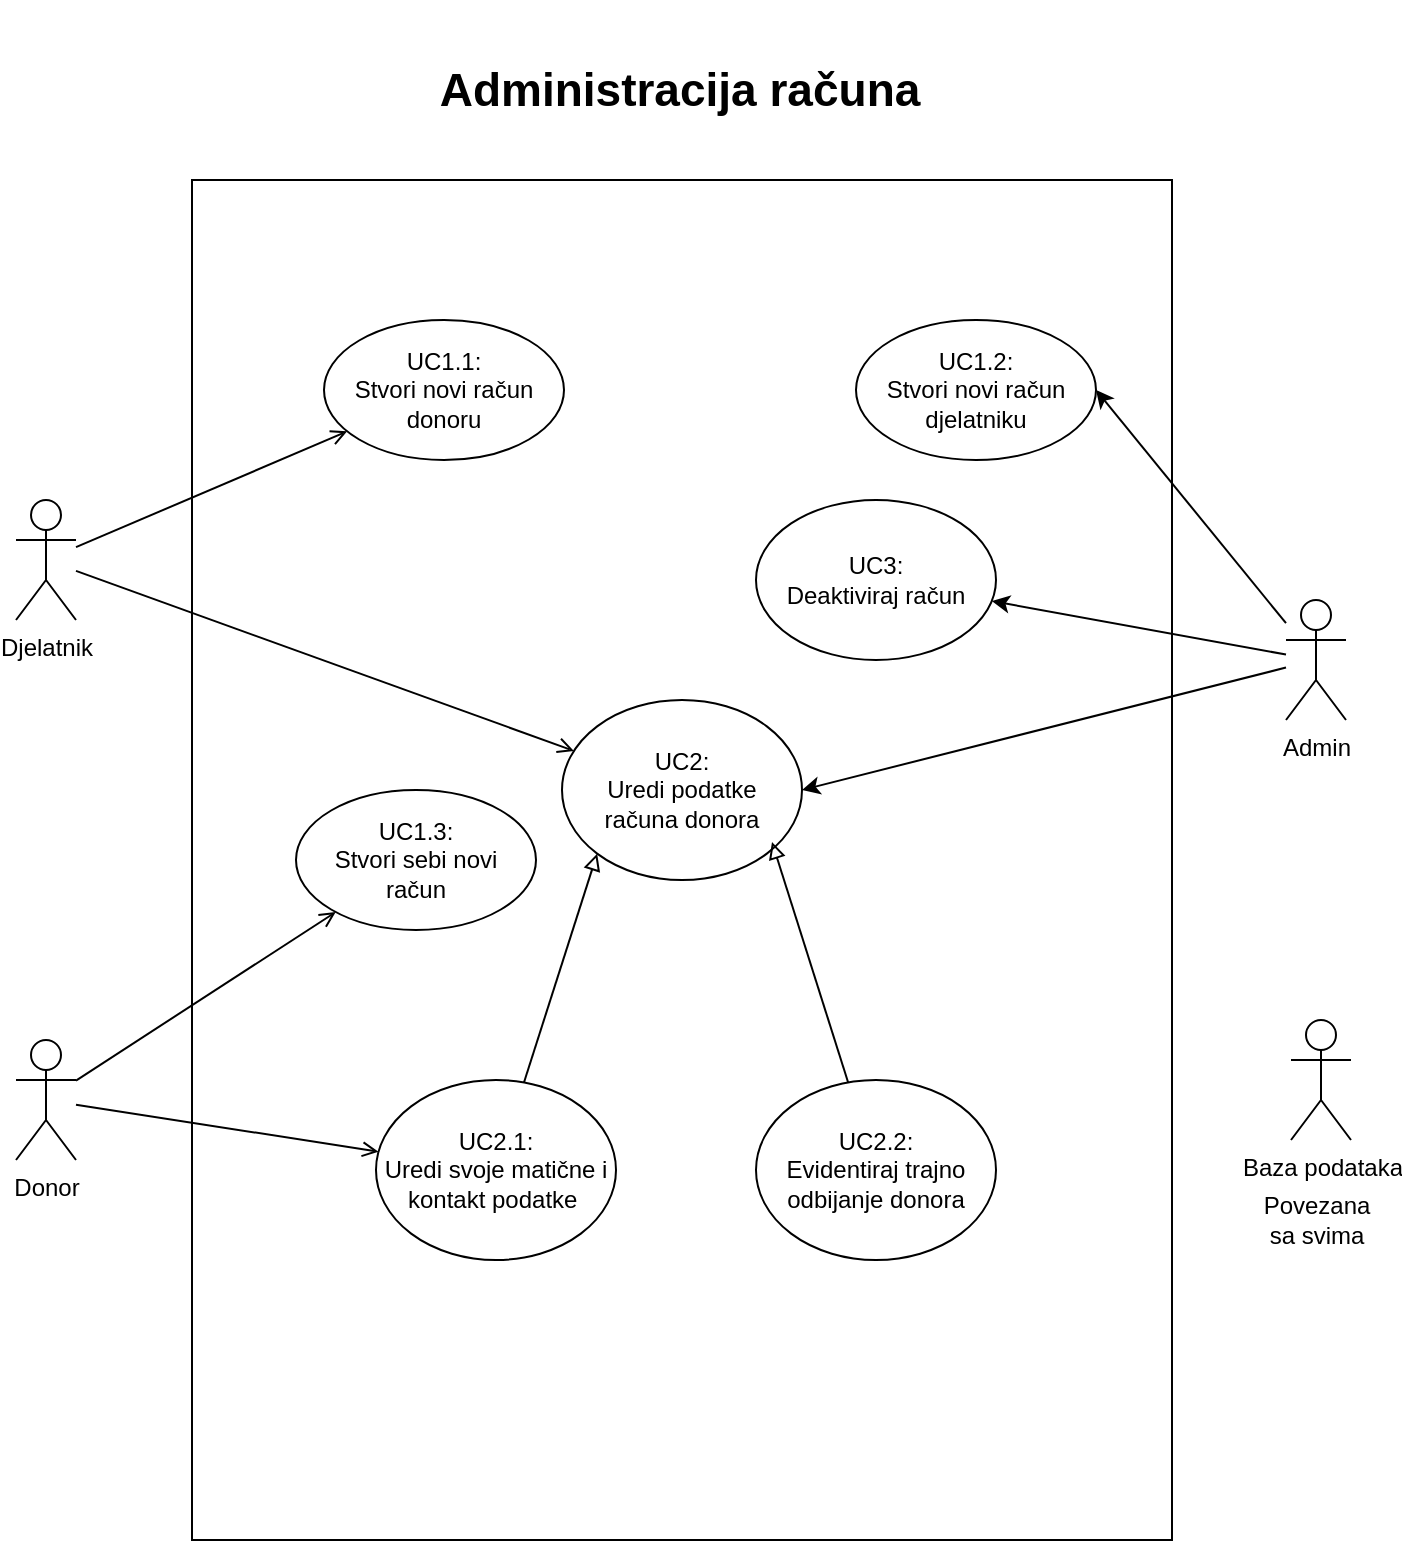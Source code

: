 <mxfile version="13.9.9" type="device" pages="6"><diagram id="UDbmSw3-b7G08Wq9L8JG" name="1 - Administracija računa"><mxGraphModel dx="1038" dy="607" grid="1" gridSize="10" guides="1" tooltips="1" connect="1" arrows="1" fold="1" page="1" pageScale="1" pageWidth="827" pageHeight="1169" math="0" shadow="0"><root><mxCell id="0"/><mxCell id="1" parent="0"/><mxCell id="YLFjxjQVgrT_yQpG1QcT-23" value="" style="rounded=0;whiteSpace=wrap;html=1;" parent="1" vertex="1"><mxGeometry x="168" y="200" width="490" height="680" as="geometry"/></mxCell><mxCell id="YLFjxjQVgrT_yQpG1QcT-1" value="UC1.1:&lt;br&gt;Stvori novi račun donoru" style="ellipse;whiteSpace=wrap;html=1;" parent="1" vertex="1"><mxGeometry x="234" y="270" width="120" height="70" as="geometry"/></mxCell><mxCell id="YLFjxjQVgrT_yQpG1QcT-2" value="UC3:&lt;br&gt;Deaktiviraj račun" style="ellipse;whiteSpace=wrap;html=1;" parent="1" vertex="1"><mxGeometry x="450" y="360" width="120" height="80" as="geometry"/></mxCell><mxCell id="YLFjxjQVgrT_yQpG1QcT-4" value="UC2:&lt;br&gt;Uredi podatke &lt;br&gt;računa donora" style="ellipse;whiteSpace=wrap;html=1;" parent="1" vertex="1"><mxGeometry x="353" y="460" width="120" height="90" as="geometry"/></mxCell><mxCell id="YLFjxjQVgrT_yQpG1QcT-9" style="edgeStyle=none;rounded=0;orthogonalLoop=1;jettySize=auto;html=1;entryX=0.875;entryY=0.789;entryDx=0;entryDy=0;endArrow=block;endFill=0;entryPerimeter=0;" parent="1" source="YLFjxjQVgrT_yQpG1QcT-5" target="YLFjxjQVgrT_yQpG1QcT-4" edge="1"><mxGeometry relative="1" as="geometry"/></mxCell><mxCell id="YLFjxjQVgrT_yQpG1QcT-5" value="UC2.2:&lt;br&gt;Evidentiraj trajno odbijanje donora" style="ellipse;whiteSpace=wrap;html=1;" parent="1" vertex="1"><mxGeometry x="450" y="650" width="120" height="90" as="geometry"/></mxCell><mxCell id="YLFjxjQVgrT_yQpG1QcT-8" style="rounded=0;orthogonalLoop=1;jettySize=auto;html=1;entryX=0;entryY=1;entryDx=0;entryDy=0;endArrow=block;endFill=0;" parent="1" source="YLFjxjQVgrT_yQpG1QcT-7" target="YLFjxjQVgrT_yQpG1QcT-4" edge="1"><mxGeometry relative="1" as="geometry"/></mxCell><mxCell id="YLFjxjQVgrT_yQpG1QcT-7" value="UC2.1:&lt;br&gt;Uredi svoje matične i kontakt podatke&amp;nbsp;" style="ellipse;whiteSpace=wrap;html=1;" parent="1" vertex="1"><mxGeometry x="260" y="650" width="120" height="90" as="geometry"/></mxCell><mxCell id="HblXDDCZq3bCFbvhQbTp-3" style="rounded=0;orthogonalLoop=1;jettySize=auto;html=1;entryX=1;entryY=0.5;entryDx=0;entryDy=0;" edge="1" parent="1" source="YLFjxjQVgrT_yQpG1QcT-10" target="HblXDDCZq3bCFbvhQbTp-1"><mxGeometry relative="1" as="geometry"/></mxCell><mxCell id="HblXDDCZq3bCFbvhQbTp-4" style="edgeStyle=none;rounded=0;orthogonalLoop=1;jettySize=auto;html=1;" edge="1" parent="1" source="YLFjxjQVgrT_yQpG1QcT-10" target="YLFjxjQVgrT_yQpG1QcT-2"><mxGeometry relative="1" as="geometry"/></mxCell><mxCell id="HblXDDCZq3bCFbvhQbTp-5" style="edgeStyle=none;rounded=0;orthogonalLoop=1;jettySize=auto;html=1;entryX=1;entryY=0.5;entryDx=0;entryDy=0;" edge="1" parent="1" source="YLFjxjQVgrT_yQpG1QcT-10" target="YLFjxjQVgrT_yQpG1QcT-4"><mxGeometry relative="1" as="geometry"/></mxCell><object label="Admin" id="YLFjxjQVgrT_yQpG1QcT-10"><mxCell style="shape=umlActor;verticalLabelPosition=bottom;verticalAlign=top;html=1;outlineConnect=0;" parent="1" vertex="1"><mxGeometry x="715" y="410" width="30" height="60" as="geometry"/></mxCell></object><mxCell id="YLFjxjQVgrT_yQpG1QcT-11" value="Baza podataka" style="shape=umlActor;verticalLabelPosition=bottom;verticalAlign=top;html=1;outlineConnect=0;" parent="1" vertex="1"><mxGeometry x="717.5" y="620" width="30" height="60" as="geometry"/></mxCell><mxCell id="YLFjxjQVgrT_yQpG1QcT-19" style="edgeStyle=none;rounded=0;orthogonalLoop=1;jettySize=auto;html=1;endArrow=open;endFill=0;" parent="1" source="YLFjxjQVgrT_yQpG1QcT-12" target="YLFjxjQVgrT_yQpG1QcT-1" edge="1"><mxGeometry relative="1" as="geometry"/></mxCell><mxCell id="YLFjxjQVgrT_yQpG1QcT-20" style="edgeStyle=none;rounded=0;orthogonalLoop=1;jettySize=auto;html=1;endArrow=open;endFill=0;" parent="1" source="YLFjxjQVgrT_yQpG1QcT-12" target="YLFjxjQVgrT_yQpG1QcT-4" edge="1"><mxGeometry relative="1" as="geometry"/></mxCell><mxCell id="YLFjxjQVgrT_yQpG1QcT-12" value="Djelatnik" style="shape=umlActor;verticalLabelPosition=bottom;verticalAlign=top;html=1;outlineConnect=0;" parent="1" vertex="1"><mxGeometry x="80" y="360" width="30" height="60" as="geometry"/></mxCell><mxCell id="YLFjxjQVgrT_yQpG1QcT-17" style="edgeStyle=none;rounded=0;orthogonalLoop=1;jettySize=auto;html=1;endArrow=open;endFill=0;" parent="1" source="YLFjxjQVgrT_yQpG1QcT-13" target="YLFjxjQVgrT_yQpG1QcT-7" edge="1"><mxGeometry relative="1" as="geometry"/></mxCell><mxCell id="YLFjxjQVgrT_yQpG1QcT-18" style="edgeStyle=none;rounded=0;orthogonalLoop=1;jettySize=auto;html=1;endArrow=open;endFill=0;" parent="1" source="YLFjxjQVgrT_yQpG1QcT-13" target="HblXDDCZq3bCFbvhQbTp-2" edge="1"><mxGeometry relative="1" as="geometry"/></mxCell><mxCell id="YLFjxjQVgrT_yQpG1QcT-13" value="Donor" style="shape=umlActor;verticalLabelPosition=bottom;verticalAlign=top;html=1;outlineConnect=0;" parent="1" vertex="1"><mxGeometry x="80" y="630" width="30" height="60" as="geometry"/></mxCell><mxCell id="YLFjxjQVgrT_yQpG1QcT-21" value="Povezana sa svima" style="text;html=1;strokeColor=none;fillColor=none;align=center;verticalAlign=middle;whiteSpace=wrap;rounded=0;" parent="1" vertex="1"><mxGeometry x="697.5" y="710" width="65" height="20" as="geometry"/></mxCell><mxCell id="YLFjxjQVgrT_yQpG1QcT-24" value="Administracija računa" style="text;html=1;strokeColor=none;fillColor=none;align=center;verticalAlign=middle;whiteSpace=wrap;rounded=0;fontSize=23;fontStyle=1" parent="1" vertex="1"><mxGeometry x="276" y="110" width="272" height="90" as="geometry"/></mxCell><mxCell id="HblXDDCZq3bCFbvhQbTp-1" value="UC1.2:&lt;br&gt;Stvori novi račun djelatniku" style="ellipse;whiteSpace=wrap;html=1;" vertex="1" parent="1"><mxGeometry x="500" y="270" width="120" height="70" as="geometry"/></mxCell><mxCell id="HblXDDCZq3bCFbvhQbTp-2" value="UC1.3:&lt;br&gt;Stvori sebi novi &lt;br&gt;račun" style="ellipse;whiteSpace=wrap;html=1;" vertex="1" parent="1"><mxGeometry x="220" y="505" width="120" height="70" as="geometry"/></mxCell></root></mxGraphModel></diagram><diagram id="PM3gXR4Rx0EnqRNr1smH" name="2 - Proces doniranja"><mxGraphModel dx="1038" dy="607" grid="1" gridSize="10" guides="1" tooltips="1" connect="1" arrows="1" fold="1" page="1" pageScale="1" pageWidth="827" pageHeight="1169" math="0" shadow="0"><root><mxCell id="unJ25YsaEt9cxv-j1CBF-0"/><mxCell id="unJ25YsaEt9cxv-j1CBF-1" parent="unJ25YsaEt9cxv-j1CBF-0"/><mxCell id="QkFvE7-OEri20Eeh2vXk-0" value="" style="rounded=0;whiteSpace=wrap;html=1;" parent="unJ25YsaEt9cxv-j1CBF-1" vertex="1"><mxGeometry x="168" y="200" width="490" height="680" as="geometry"/></mxCell><mxCell id="QkFvE7-OEri20Eeh2vXk-19" style="edgeStyle=none;rounded=0;orthogonalLoop=1;jettySize=auto;html=1;entryX=0;entryY=0.333;entryDx=0;entryDy=0;entryPerimeter=0;endArrow=open;endFill=0;fontSize=23;exitX=1;exitY=1;exitDx=0;exitDy=0;" parent="unJ25YsaEt9cxv-j1CBF-1" source="s_YHTH5U3iRiAkAEmx1x-0" target="QkFvE7-OEri20Eeh2vXk-15" edge="1"><mxGeometry relative="1" as="geometry"/></mxCell><mxCell id="QkFvE7-OEri20Eeh2vXk-21" style="edgeStyle=none;rounded=0;orthogonalLoop=1;jettySize=auto;html=1;endArrow=open;endFill=0;fontSize=23;" parent="unJ25YsaEt9cxv-j1CBF-1" source="QkFvE7-OEri20Eeh2vXk-3" target="QkFvE7-OEri20Eeh2vXk-15" edge="1"><mxGeometry relative="1" as="geometry"/></mxCell><mxCell id="QkFvE7-OEri20Eeh2vXk-3" value="UC2:&lt;br&gt;Uredi podatke računa" style="ellipse;whiteSpace=wrap;html=1;" parent="unJ25YsaEt9cxv-j1CBF-1" vertex="1"><mxGeometry x="370" y="400" width="120" height="90" as="geometry"/></mxCell><mxCell id="QkFvE7-OEri20Eeh2vXk-10" style="edgeStyle=none;rounded=0;orthogonalLoop=1;jettySize=auto;html=1;endArrow=open;endFill=0;entryX=0;entryY=1;entryDx=0;entryDy=0;" parent="unJ25YsaEt9cxv-j1CBF-1" source="QkFvE7-OEri20Eeh2vXk-12" target="s_YHTH5U3iRiAkAEmx1x-0" edge="1"><mxGeometry relative="1" as="geometry"/></mxCell><mxCell id="QkFvE7-OEri20Eeh2vXk-11" style="edgeStyle=none;rounded=0;orthogonalLoop=1;jettySize=auto;html=1;endArrow=open;endFill=0;" parent="unJ25YsaEt9cxv-j1CBF-1" source="QkFvE7-OEri20Eeh2vXk-12" target="QkFvE7-OEri20Eeh2vXk-3" edge="1"><mxGeometry relative="1" as="geometry"/></mxCell><mxCell id="egzjOSCWWUpPTWnvytbp-1" style="edgeStyle=none;rounded=0;orthogonalLoop=1;jettySize=auto;html=1;endArrow=open;endFill=0;fontSize=23;" parent="unJ25YsaEt9cxv-j1CBF-1" source="QkFvE7-OEri20Eeh2vXk-12" target="QkFvE7-OEri20Eeh2vXk-22" edge="1"><mxGeometry relative="1" as="geometry"/></mxCell><mxCell id="QkFvE7-OEri20Eeh2vXk-12" value="Djelatnik" style="shape=umlActor;verticalLabelPosition=bottom;verticalAlign=top;html=1;outlineConnect=0;" parent="unJ25YsaEt9cxv-j1CBF-1" vertex="1"><mxGeometry x="60" y="480" width="30" height="60" as="geometry"/></mxCell><mxCell id="QkFvE7-OEri20Eeh2vXk-15" value="Donor" style="shape=umlActor;verticalLabelPosition=bottom;verticalAlign=top;html=1;outlineConnect=0;" parent="unJ25YsaEt9cxv-j1CBF-1" vertex="1"><mxGeometry x="728" y="470" width="30" height="60" as="geometry"/></mxCell><mxCell id="QkFvE7-OEri20Eeh2vXk-18" value="Proces doniranja" style="text;html=1;strokeColor=none;fillColor=none;align=center;verticalAlign=middle;whiteSpace=wrap;rounded=0;fontSize=23;fontStyle=1" parent="unJ25YsaEt9cxv-j1CBF-1" vertex="1"><mxGeometry x="276" y="110" width="272" height="90" as="geometry"/></mxCell><mxCell id="QkFvE7-OEri20Eeh2vXk-22" value="UC4:&lt;br&gt;Stvori pokušaj doniranja" style="ellipse;whiteSpace=wrap;html=1;" parent="unJ25YsaEt9cxv-j1CBF-1" vertex="1"><mxGeometry x="410" y="570" width="120" height="90" as="geometry"/></mxCell><mxCell id="egzjOSCWWUpPTWnvytbp-0" style="edgeStyle=none;rounded=0;orthogonalLoop=1;jettySize=auto;html=1;endArrow=open;endFill=0;fontSize=23;exitX=1;exitY=0.5;exitDx=0;exitDy=0;" parent="unJ25YsaEt9cxv-j1CBF-1" source="QkFvE7-OEri20Eeh2vXk-22" target="QkFvE7-OEri20Eeh2vXk-15" edge="1"><mxGeometry relative="1" as="geometry"><mxPoint x="594.789" y="600.057" as="sourcePoint"/></mxGeometry></mxCell><mxCell id="6YZUiDJE9QsVl-nPgjBZ-0" value="Baza podataka" style="shape=umlActor;verticalLabelPosition=bottom;verticalAlign=top;html=1;outlineConnect=0;" parent="unJ25YsaEt9cxv-j1CBF-1" vertex="1"><mxGeometry x="730" y="700" width="30" height="60" as="geometry"/></mxCell><mxCell id="6YZUiDJE9QsVl-nPgjBZ-1" value="Povezana sa svima" style="text;html=1;strokeColor=none;fillColor=none;align=center;verticalAlign=middle;whiteSpace=wrap;rounded=0;" parent="unJ25YsaEt9cxv-j1CBF-1" vertex="1"><mxGeometry x="710" y="790" width="65" height="20" as="geometry"/></mxCell><mxCell id="s_YHTH5U3iRiAkAEmx1x-0" value="UC1.1:&lt;br&gt;Stvori novi račun donoru" style="ellipse;whiteSpace=wrap;html=1;" vertex="1" parent="unJ25YsaEt9cxv-j1CBF-1"><mxGeometry x="370" y="270" width="120" height="70" as="geometry"/></mxCell><mxCell id="FKb2E0FGhEwx5WbuDoB2-2" style="edgeStyle=none;rounded=0;orthogonalLoop=1;jettySize=auto;html=1;entryX=1;entryY=1;entryDx=0;entryDy=0;entryPerimeter=0;endArrow=open;endFill=0;" edge="1" parent="unJ25YsaEt9cxv-j1CBF-1" source="FKb2E0FGhEwx5WbuDoB2-0" target="QkFvE7-OEri20Eeh2vXk-12"><mxGeometry relative="1" as="geometry"/></mxCell><mxCell id="FKb2E0FGhEwx5WbuDoB2-0" value="UC 14:&lt;br&gt;Izdaj upozorenje o prekoračenju optimalne granice" style="ellipse;whiteSpace=wrap;html=1;" vertex="1" parent="unJ25YsaEt9cxv-j1CBF-1"><mxGeometry x="220" y="660" width="120" height="90" as="geometry"/></mxCell><mxCell id="FKb2E0FGhEwx5WbuDoB2-1" value="&lt;font style=&quot;font-size: 13px&quot;&gt;&amp;lt;&amp;lt;extends&amp;gt;&amp;gt;&lt;/font&gt;" style="edgeStyle=none;rounded=0;orthogonalLoop=1;jettySize=auto;html=1;endArrow=open;endFill=0;fontSize=23;jumpStyle=none;labelBackgroundColor=none;exitX=1;exitY=0;exitDx=0;exitDy=0;" edge="1" parent="unJ25YsaEt9cxv-j1CBF-1" source="FKb2E0FGhEwx5WbuDoB2-0" target="QkFvE7-OEri20Eeh2vXk-22"><mxGeometry x="0.025" y="-12" relative="1" as="geometry"><mxPoint as="offset"/><mxPoint x="564" y="983.38" as="sourcePoint"/><mxPoint x="494" y="720" as="targetPoint"/></mxGeometry></mxCell></root></mxGraphModel></diagram><diagram id="dkprKJiYCUZaGu7jUt1Z" name="3 - javni web i mogućnosti nakon prijave"><mxGraphModel dx="1221" dy="714" grid="1" gridSize="10" guides="1" tooltips="1" connect="1" arrows="1" fold="1" page="1" pageScale="1" pageWidth="827" pageHeight="1169" math="0" shadow="0"><root><mxCell id="KatLnS1vBae2M_We8iUs-0"/><mxCell id="KatLnS1vBae2M_We8iUs-1" parent="KatLnS1vBae2M_We8iUs-0"/><mxCell id="KatLnS1vBae2M_We8iUs-2" value="" style="rounded=0;whiteSpace=wrap;html=1;" parent="KatLnS1vBae2M_We8iUs-1" vertex="1"><mxGeometry x="168" y="200" width="490" height="680" as="geometry"/></mxCell><mxCell id="KatLnS1vBae2M_We8iUs-3" value="UC 8:&lt;br&gt;Definiraj gornje i donje optimalne granice" style="ellipse;whiteSpace=wrap;html=1;" parent="KatLnS1vBae2M_We8iUs-1" vertex="1"><mxGeometry x="280" y="335" width="120" height="90" as="geometry"/></mxCell><mxCell id="dCj8r0inyh1Lml9PF3wX-6" style="edgeStyle=none;rounded=0;orthogonalLoop=1;jettySize=auto;html=1;endArrow=open;endFill=0;fontSize=23;" parent="KatLnS1vBae2M_We8iUs-1" source="KatLnS1vBae2M_We8iUs-4" target="KatLnS1vBae2M_We8iUs-14" edge="1"><mxGeometry relative="1" as="geometry"/></mxCell><mxCell id="KatLnS1vBae2M_We8iUs-4" value="UC7:&lt;br&gt;Pregledaj zalihe svih krvnih grupa" style="ellipse;whiteSpace=wrap;html=1;" parent="KatLnS1vBae2M_We8iUs-1" vertex="1"><mxGeometry x="400" y="220" width="120" height="90" as="geometry"/></mxCell><mxCell id="dCj8r0inyh1Lml9PF3wX-7" style="edgeStyle=none;rounded=0;orthogonalLoop=1;jettySize=auto;html=1;entryX=0;entryY=0.722;entryDx=0;entryDy=0;endArrow=open;endFill=0;fontSize=23;entryPerimeter=0;" parent="KatLnS1vBae2M_We8iUs-1" source="KatLnS1vBae2M_We8iUs-10" target="KatLnS1vBae2M_We8iUs-3" edge="1"><mxGeometry relative="1" as="geometry"/></mxCell><mxCell id="8Z27Jn0w3EdOl-7WRDZ--0" style="edgeStyle=none;rounded=0;orthogonalLoop=1;jettySize=auto;html=1;endArrow=block;endFill=0;" edge="1" parent="KatLnS1vBae2M_We8iUs-1" source="KatLnS1vBae2M_We8iUs-10" target="KatLnS1vBae2M_We8iUs-14"><mxGeometry relative="1" as="geometry"/></mxCell><object label="Admin" id="KatLnS1vBae2M_We8iUs-10"><mxCell style="shape=umlActor;verticalLabelPosition=bottom;verticalAlign=top;html=1;outlineConnect=0;" parent="KatLnS1vBae2M_We8iUs-1" vertex="1"><mxGeometry x="130" y="450" width="30" height="60" as="geometry"/></mxCell></object><mxCell id="KatLnS1vBae2M_We8iUs-11" value="Baza podataka" style="shape=umlActor;verticalLabelPosition=bottom;verticalAlign=top;html=1;outlineConnect=0;" parent="KatLnS1vBae2M_We8iUs-1" vertex="1"><mxGeometry x="730" y="425" width="30" height="60" as="geometry"/></mxCell><mxCell id="KatLnS1vBae2M_We8iUs-14" value="Korisnik&lt;br&gt;interneta" style="shape=umlActor;verticalLabelPosition=top;verticalAlign=top;html=1;outlineConnect=0;" parent="KatLnS1vBae2M_We8iUs-1" vertex="1"><mxGeometry x="90" y="280" width="30" height="60" as="geometry"/></mxCell><mxCell id="dCj8r0inyh1Lml9PF3wX-2" style="edgeStyle=none;rounded=0;orthogonalLoop=1;jettySize=auto;html=1;endArrow=open;endFill=0;fontSize=23;" parent="KatLnS1vBae2M_We8iUs-1" source="KatLnS1vBae2M_We8iUs-17" target="0-VD11p0P3Yj155Jg55M-0" edge="1"><mxGeometry relative="1" as="geometry"/></mxCell><mxCell id="dCj8r0inyh1Lml9PF3wX-3" style="edgeStyle=none;rounded=0;orthogonalLoop=1;jettySize=auto;html=1;endArrow=open;endFill=0;fontSize=23;" parent="KatLnS1vBae2M_We8iUs-1" source="KatLnS1vBae2M_We8iUs-17" target="0-VD11p0P3Yj155Jg55M-1" edge="1"><mxGeometry relative="1" as="geometry"/></mxCell><mxCell id="dCj8r0inyh1Lml9PF3wX-10" style="edgeStyle=none;rounded=0;jumpStyle=none;orthogonalLoop=1;jettySize=auto;html=1;endArrow=block;endFill=0;fontSize=23;" parent="KatLnS1vBae2M_We8iUs-1" source="KatLnS1vBae2M_We8iUs-17" target="KatLnS1vBae2M_We8iUs-14" edge="1"><mxGeometry relative="1" as="geometry"><mxPoint x="110" y="360" as="targetPoint"/></mxGeometry></mxCell><mxCell id="KatLnS1vBae2M_We8iUs-17" value="Donor" style="shape=umlActor;verticalLabelPosition=bottom;verticalAlign=top;html=1;outlineConnect=0;" parent="KatLnS1vBae2M_We8iUs-1" vertex="1"><mxGeometry x="50" y="725" width="30" height="60" as="geometry"/></mxCell><mxCell id="KatLnS1vBae2M_We8iUs-18" value="Povezana sa svima" style="text;html=1;strokeColor=none;fillColor=none;align=center;verticalAlign=middle;whiteSpace=wrap;rounded=0;" parent="KatLnS1vBae2M_We8iUs-1" vertex="1"><mxGeometry x="710" y="515" width="65" height="20" as="geometry"/></mxCell><mxCell id="KatLnS1vBae2M_We8iUs-20" value="Javni web i mogućnosti nakon prijave" style="text;html=1;strokeColor=none;fillColor=none;align=center;verticalAlign=middle;whiteSpace=wrap;rounded=0;fontSize=23;fontStyle=1" parent="KatLnS1vBae2M_We8iUs-1" vertex="1"><mxGeometry x="276" y="110" width="272" height="90" as="geometry"/></mxCell><mxCell id="dCj8r0inyh1Lml9PF3wX-4" style="edgeStyle=none;rounded=0;orthogonalLoop=1;jettySize=auto;html=1;endArrow=open;endFill=0;fontSize=23;" parent="KatLnS1vBae2M_We8iUs-1" source="rHNImuTdc40IMD90GvBG-0" target="KatLnS1vBae2M_We8iUs-17" edge="1"><mxGeometry relative="1" as="geometry"/></mxCell><mxCell id="rHNImuTdc40IMD90GvBG-0" value="UC9:&lt;br&gt;Ispiši poruku o stanju zalihe svoje grupe" style="ellipse;whiteSpace=wrap;html=1;" parent="KatLnS1vBae2M_We8iUs-1" vertex="1"><mxGeometry x="260" y="770" width="120" height="90" as="geometry"/></mxCell><mxCell id="0-VD11p0P3Yj155Jg55M-0" value="UC2.1:&lt;br&gt;Uredi svoje matične i kontakt podatke&amp;nbsp;" style="ellipse;whiteSpace=wrap;html=1;" parent="KatLnS1vBae2M_We8iUs-1" vertex="1"><mxGeometry x="340" y="570" width="120" height="90" as="geometry"/></mxCell><mxCell id="0-VD11p0P3Yj155Jg55M-1" value="UC10:&lt;br&gt;Pregledaj povijest pokušaja doniranja" style="ellipse;whiteSpace=wrap;html=1;" parent="KatLnS1vBae2M_We8iUs-1" vertex="1"><mxGeometry x="320" y="670" width="120" height="90" as="geometry"/></mxCell><mxCell id="dCj8r0inyh1Lml9PF3wX-8" value="&lt;font style=&quot;font-size: 13px&quot;&gt;&amp;lt;&amp;lt;extends&amp;gt;&amp;gt;&lt;/font&gt;" style="edgeStyle=none;rounded=0;orthogonalLoop=1;jettySize=auto;html=1;entryX=1;entryY=0.5;entryDx=0;entryDy=0;endArrow=open;endFill=0;fontSize=23;jumpStyle=none;labelBackgroundColor=none;" parent="KatLnS1vBae2M_We8iUs-1" source="dCj8r0inyh1Lml9PF3wX-0" target="0-VD11p0P3Yj155Jg55M-1" edge="1"><mxGeometry x="0.025" y="-12" relative="1" as="geometry"><mxPoint as="offset"/></mxGeometry></mxCell><mxCell id="dCj8r0inyh1Lml9PF3wX-0" value="UC6.1:&lt;br&gt;Preuzmi PDF potvrdu" style="ellipse;whiteSpace=wrap;html=1;" parent="KatLnS1vBae2M_We8iUs-1" vertex="1"><mxGeometry x="530" y="680" width="110" height="80" as="geometry"/></mxCell><mxCell id="dCj8r0inyh1Lml9PF3wX-5" style="edgeStyle=none;rounded=0;orthogonalLoop=1;jettySize=auto;html=1;endArrow=open;endFill=0;fontSize=23;" parent="KatLnS1vBae2M_We8iUs-1" source="dCj8r0inyh1Lml9PF3wX-1" target="0-VD11p0P3Yj155Jg55M-0" edge="1"><mxGeometry relative="1" as="geometry"/></mxCell><mxCell id="dCj8r0inyh1Lml9PF3wX-9" style="edgeStyle=none;rounded=0;jumpStyle=none;orthogonalLoop=1;jettySize=auto;html=1;endArrow=block;endFill=0;fontSize=23;" parent="KatLnS1vBae2M_We8iUs-1" source="dCj8r0inyh1Lml9PF3wX-1" target="KatLnS1vBae2M_We8iUs-14" edge="1"><mxGeometry relative="1" as="geometry"><mxPoint x="93" y="360" as="targetPoint"/></mxGeometry></mxCell><mxCell id="dCj8r0inyh1Lml9PF3wX-1" value="Djelatnik" style="shape=umlActor;verticalLabelPosition=bottom;verticalAlign=top;html=1;outlineConnect=0;" parent="KatLnS1vBae2M_We8iUs-1" vertex="1"><mxGeometry x="100" y="560" width="30" height="60" as="geometry"/></mxCell><mxCell id="cVGD7hV-f4QgbS4NSaty-3" style="edgeStyle=none;rounded=0;orthogonalLoop=1;jettySize=auto;html=1;endArrow=open;endFill=0;" edge="1" parent="KatLnS1vBae2M_We8iUs-1" source="cVGD7hV-f4QgbS4NSaty-0" target="dCj8r0inyh1Lml9PF3wX-1"><mxGeometry relative="1" as="geometry"/></mxCell><mxCell id="cVGD7hV-f4QgbS4NSaty-0" value="UC 14:&lt;br&gt;Izdaj upozorenje o prekoračenju optimalne granice" style="ellipse;whiteSpace=wrap;html=1;" vertex="1" parent="KatLnS1vBae2M_We8iUs-1"><mxGeometry x="450" y="425" width="120" height="90" as="geometry"/></mxCell><mxCell id="cVGD7hV-f4QgbS4NSaty-1" value="&lt;font style=&quot;font-size: 13px&quot;&gt;&amp;lt;&amp;lt;extends&amp;gt;&amp;gt;&lt;/font&gt;" style="edgeStyle=none;rounded=0;orthogonalLoop=1;jettySize=auto;html=1;endArrow=open;endFill=0;fontSize=23;jumpStyle=none;labelBackgroundColor=none;exitX=0.256;exitY=0.037;exitDx=0;exitDy=0;exitPerimeter=0;" edge="1" parent="KatLnS1vBae2M_We8iUs-1" source="cVGD7hV-f4QgbS4NSaty-0" target="KatLnS1vBae2M_We8iUs-3"><mxGeometry x="-0.34" y="-18" relative="1" as="geometry"><mxPoint y="-1" as="offset"/><mxPoint x="460" y="460" as="sourcePoint"/><mxPoint x="345.24" y="371.62" as="targetPoint"/><Array as="points"/></mxGeometry></mxCell></root></mxGraphModel></diagram><diagram id="XPsdm7KPaUcUuRiT8XXB" name="4 - aktivacija računa"><mxGraphModel dx="1038" dy="607" grid="1" gridSize="10" guides="1" tooltips="1" connect="1" arrows="1" fold="1" page="1" pageScale="1" pageWidth="827" pageHeight="1169" math="0" shadow="0"><root><mxCell id="7eBXeRydZwUTY4up3fnj-0"/><mxCell id="7eBXeRydZwUTY4up3fnj-1" parent="7eBXeRydZwUTY4up3fnj-0"/><mxCell id="7eBXeRydZwUTY4up3fnj-2" value="" style="rounded=0;whiteSpace=wrap;html=1;" parent="7eBXeRydZwUTY4up3fnj-1" vertex="1"><mxGeometry x="168" y="200" width="490" height="680" as="geometry"/></mxCell><mxCell id="SApGQ3JSP_WGkjgZixTR-1" style="edgeStyle=none;rounded=0;jumpStyle=none;orthogonalLoop=1;jettySize=auto;html=1;labelBackgroundColor=none;endArrow=open;endFill=0;fontSize=23;" parent="7eBXeRydZwUTY4up3fnj-1" source="7eBXeRydZwUTY4up3fnj-7" target="SApGQ3JSP_WGkjgZixTR-0" edge="1"><mxGeometry relative="1" as="geometry"/></mxCell><mxCell id="qG5fFqUy8DseyAzIoaVS-2" style="edgeStyle=none;rounded=0;jumpStyle=none;orthogonalLoop=1;jettySize=auto;html=1;entryX=0.575;entryY=0.033;entryDx=0;entryDy=0;entryPerimeter=0;labelBackgroundColor=none;endArrow=open;endFill=0;fontSize=23;" parent="7eBXeRydZwUTY4up3fnj-1" source="7eBXeRydZwUTY4up3fnj-7" target="7eBXeRydZwUTY4up3fnj-20" edge="1"><mxGeometry relative="1" as="geometry"/></mxCell><object label="Admin" id="7eBXeRydZwUTY4up3fnj-7"><mxCell style="shape=umlActor;verticalLabelPosition=bottom;verticalAlign=top;html=1;outlineConnect=0;" parent="7eBXeRydZwUTY4up3fnj-1" vertex="1"><mxGeometry x="80" y="240" width="30" height="60" as="geometry"/></mxCell></object><mxCell id="SApGQ3JSP_WGkjgZixTR-8" style="edgeStyle=none;rounded=0;jumpStyle=none;orthogonalLoop=1;jettySize=auto;html=1;entryX=1;entryY=0.5;entryDx=0;entryDy=0;labelBackgroundColor=none;endArrow=open;endFill=0;fontSize=23;" parent="7eBXeRydZwUTY4up3fnj-1" source="7eBXeRydZwUTY4up3fnj-8" target="SApGQ3JSP_WGkjgZixTR-3" edge="1"><mxGeometry relative="1" as="geometry"/></mxCell><mxCell id="7eBXeRydZwUTY4up3fnj-8" value="Baza podataka" style="shape=umlActor;verticalLabelPosition=bottom;verticalAlign=top;html=1;outlineConnect=0;" parent="7eBXeRydZwUTY4up3fnj-1" vertex="1"><mxGeometry x="737.5" y="500" width="30" height="60" as="geometry"/></mxCell><mxCell id="SApGQ3JSP_WGkjgZixTR-4" style="edgeStyle=none;rounded=0;jumpStyle=none;orthogonalLoop=1;jettySize=auto;html=1;entryX=0.092;entryY=0.822;entryDx=0;entryDy=0;entryPerimeter=0;labelBackgroundColor=none;endArrow=open;endFill=0;fontSize=23;" parent="7eBXeRydZwUTY4up3fnj-1" source="7eBXeRydZwUTY4up3fnj-13" target="SApGQ3JSP_WGkjgZixTR-0" edge="1"><mxGeometry relative="1" as="geometry"/></mxCell><mxCell id="SApGQ3JSP_WGkjgZixTR-6" style="edgeStyle=none;rounded=0;jumpStyle=none;orthogonalLoop=1;jettySize=auto;html=1;labelBackgroundColor=none;endArrow=open;endFill=0;fontSize=23;" parent="7eBXeRydZwUTY4up3fnj-1" source="7eBXeRydZwUTY4up3fnj-13" target="7eBXeRydZwUTY4up3fnj-20" edge="1"><mxGeometry relative="1" as="geometry"/></mxCell><mxCell id="7eBXeRydZwUTY4up3fnj-13" value="Donor" style="shape=umlActor;verticalLabelPosition=bottom;verticalAlign=top;html=1;outlineConnect=0;" parent="7eBXeRydZwUTY4up3fnj-1" vertex="1"><mxGeometry x="80" y="490" width="30" height="60" as="geometry"/></mxCell><mxCell id="7eBXeRydZwUTY4up3fnj-14" value="Povezana sa svima" style="text;html=1;strokeColor=none;fillColor=none;align=center;verticalAlign=middle;whiteSpace=wrap;rounded=0;" parent="7eBXeRydZwUTY4up3fnj-1" vertex="1"><mxGeometry x="717.5" y="590" width="65" height="20" as="geometry"/></mxCell><mxCell id="7eBXeRydZwUTY4up3fnj-16" value="Proces aktivacije računa" style="text;html=1;strokeColor=none;fillColor=none;align=center;verticalAlign=middle;whiteSpace=wrap;rounded=0;fontSize=23;fontStyle=1" parent="7eBXeRydZwUTY4up3fnj-1" vertex="1"><mxGeometry x="276" y="140" width="272" height="60" as="geometry"/></mxCell><mxCell id="7eBXeRydZwUTY4up3fnj-20" value="UC11:&lt;br&gt;Aktiviraj svoj &lt;br&gt;račun" style="ellipse;whiteSpace=wrap;html=1;" parent="7eBXeRydZwUTY4up3fnj-1" vertex="1"><mxGeometry x="230" y="630" width="120" height="90" as="geometry"/></mxCell><mxCell id="SApGQ3JSP_WGkjgZixTR-5" style="edgeStyle=none;rounded=0;jumpStyle=none;orthogonalLoop=1;jettySize=auto;html=1;entryX=0.383;entryY=1.022;entryDx=0;entryDy=0;entryPerimeter=0;labelBackgroundColor=none;endArrow=open;endFill=0;fontSize=23;" parent="7eBXeRydZwUTY4up3fnj-1" source="7eBXeRydZwUTY4up3fnj-25" target="SApGQ3JSP_WGkjgZixTR-0" edge="1"><mxGeometry relative="1" as="geometry"/></mxCell><mxCell id="SApGQ3JSP_WGkjgZixTR-7" style="edgeStyle=none;rounded=0;jumpStyle=none;orthogonalLoop=1;jettySize=auto;html=1;labelBackgroundColor=none;endArrow=open;endFill=0;fontSize=23;" parent="7eBXeRydZwUTY4up3fnj-1" source="7eBXeRydZwUTY4up3fnj-25" target="7eBXeRydZwUTY4up3fnj-20" edge="1"><mxGeometry relative="1" as="geometry"/></mxCell><mxCell id="7eBXeRydZwUTY4up3fnj-25" value="Djelatnik" style="shape=umlActor;verticalLabelPosition=bottom;verticalAlign=top;html=1;outlineConnect=0;" parent="7eBXeRydZwUTY4up3fnj-1" vertex="1"><mxGeometry x="410" y="910" width="30" height="60" as="geometry"/></mxCell><mxCell id="SApGQ3JSP_WGkjgZixTR-9" value="&lt;font style=&quot;font-size: 13px&quot;&gt;&amp;lt;&amp;lt;includes&amp;gt;&amp;gt;&lt;/font&gt;" style="edgeStyle=none;rounded=0;jumpStyle=none;orthogonalLoop=1;jettySize=auto;html=1;labelBackgroundColor=none;endArrow=open;endFill=0;fontSize=23;" parent="7eBXeRydZwUTY4up3fnj-1" source="SApGQ3JSP_WGkjgZixTR-0" target="SApGQ3JSP_WGkjgZixTR-3" edge="1"><mxGeometry x="-0.064" y="-15" relative="1" as="geometry"><mxPoint as="offset"/></mxGeometry></mxCell><mxCell id="SApGQ3JSP_WGkjgZixTR-0" value="UC1:&lt;br&gt;Dodaj novi &lt;br&gt;račun" style="ellipse;whiteSpace=wrap;html=1;" parent="7eBXeRydZwUTY4up3fnj-1" vertex="1"><mxGeometry x="276" y="370" width="120" height="90" as="geometry"/></mxCell><mxCell id="SApGQ3JSP_WGkjgZixTR-13" style="edgeStyle=none;rounded=0;jumpStyle=none;orthogonalLoop=1;jettySize=auto;html=1;exitX=0.5;exitY=1;exitDx=0;exitDy=0;entryX=0.75;entryY=0.1;entryDx=0;entryDy=0;entryPerimeter=0;labelBackgroundColor=none;endArrow=open;endFill=0;fontSize=23;" parent="7eBXeRydZwUTY4up3fnj-1" source="SApGQ3JSP_WGkjgZixTR-3" target="7eBXeRydZwUTY4up3fnj-25" edge="1"><mxGeometry relative="1" as="geometry"/></mxCell><mxCell id="qG5fFqUy8DseyAzIoaVS-1" style="edgeStyle=none;rounded=0;jumpStyle=none;orthogonalLoop=1;jettySize=auto;html=1;entryX=1;entryY=0.333;entryDx=0;entryDy=0;entryPerimeter=0;labelBackgroundColor=none;endArrow=open;endFill=0;fontSize=23;" parent="7eBXeRydZwUTY4up3fnj-1" source="SApGQ3JSP_WGkjgZixTR-3" target="7eBXeRydZwUTY4up3fnj-7" edge="1"><mxGeometry relative="1" as="geometry"/></mxCell><mxCell id="SApGQ3JSP_WGkjgZixTR-3" value="UC12:&lt;br&gt;Pošalji e-mail za aktivaciju" style="ellipse;whiteSpace=wrap;html=1;" parent="7eBXeRydZwUTY4up3fnj-1" vertex="1"><mxGeometry x="490" y="340" width="120" height="90" as="geometry"/></mxCell><mxCell id="SApGQ3JSP_WGkjgZixTR-11" value="" style="curved=1;endArrow=classic;html=1;labelBackgroundColor=none;fontSize=23;exitX=0;exitY=1;exitDx=0;exitDy=0;" parent="7eBXeRydZwUTY4up3fnj-1" source="SApGQ3JSP_WGkjgZixTR-3" target="7eBXeRydZwUTY4up3fnj-13" edge="1"><mxGeometry width="50" height="50" relative="1" as="geometry"><mxPoint x="390" y="460" as="sourcePoint"/><mxPoint x="440" y="410" as="targetPoint"/><Array as="points"><mxPoint x="470" y="500"/><mxPoint x="290" y="550"/></Array></mxGeometry></mxCell><mxCell id="qG5fFqUy8DseyAzIoaVS-3" style="edgeStyle=none;rounded=0;jumpStyle=none;orthogonalLoop=1;jettySize=auto;html=1;exitX=0.5;exitY=0.5;exitDx=0;exitDy=0;exitPerimeter=0;labelBackgroundColor=none;endArrow=open;endFill=0;fontSize=23;" parent="7eBXeRydZwUTY4up3fnj-1" source="7eBXeRydZwUTY4up3fnj-7" target="7eBXeRydZwUTY4up3fnj-7" edge="1"><mxGeometry relative="1" as="geometry"/></mxCell></root></mxGraphModel></diagram><diagram id="s8fo3fmLO6iAIPCkpetk" name="5 - potrošnja krvi i obavijesti"><mxGraphModel dx="1038" dy="607" grid="1" gridSize="10" guides="1" tooltips="1" connect="1" arrows="1" fold="1" page="1" pageScale="1" pageWidth="827" pageHeight="1169" math="0" shadow="0"><root><mxCell id="tiEof8a4iyuTL1THkYtD-0"/><mxCell id="tiEof8a4iyuTL1THkYtD-1" parent="tiEof8a4iyuTL1THkYtD-0"/><mxCell id="mNaIdPLzuTX4K8Ge76vD-0" value="" style="rounded=0;whiteSpace=wrap;html=1;" parent="tiEof8a4iyuTL1THkYtD-1" vertex="1"><mxGeometry x="169" y="220" width="490" height="680" as="geometry"/></mxCell><mxCell id="mNaIdPLzuTX4K8Ge76vD-26" style="edgeStyle=none;rounded=0;jumpStyle=none;orthogonalLoop=1;jettySize=auto;html=1;entryX=0.927;entryY=0.291;entryDx=0;entryDy=0;entryPerimeter=0;labelBackgroundColor=none;endArrow=open;endFill=0;fontSize=23;" parent="tiEof8a4iyuTL1THkYtD-1" source="mNaIdPLzuTX4K8Ge76vD-4" target="mNaIdPLzuTX4K8Ge76vD-19" edge="1"><mxGeometry relative="1" as="geometry"/></mxCell><mxCell id="mNaIdPLzuTX4K8Ge76vD-4" value="Baza podataka" style="shape=umlActor;verticalLabelPosition=bottom;verticalAlign=top;html=1;outlineConnect=0;" parent="tiEof8a4iyuTL1THkYtD-1" vertex="1"><mxGeometry x="737.5" y="500" width="30" height="60" as="geometry"/></mxCell><mxCell id="mNaIdPLzuTX4K8Ge76vD-7" value="Donor" style="shape=umlActor;verticalLabelPosition=bottom;verticalAlign=top;html=1;outlineConnect=0;" parent="tiEof8a4iyuTL1THkYtD-1" vertex="1"><mxGeometry x="70" y="610" width="30" height="60" as="geometry"/></mxCell><mxCell id="mNaIdPLzuTX4K8Ge76vD-9" value="Potrošnja krvi i povezane obavijesti" style="text;html=1;strokeColor=none;fillColor=none;align=center;verticalAlign=middle;whiteSpace=wrap;rounded=0;fontSize=23;fontStyle=1" parent="tiEof8a4iyuTL1THkYtD-1" vertex="1"><mxGeometry x="278" y="140" width="272" height="60" as="geometry"/></mxCell><mxCell id="mNaIdPLzuTX4K8Ge76vD-20" style="edgeStyle=none;rounded=0;jumpStyle=none;orthogonalLoop=1;jettySize=auto;html=1;entryX=0;entryY=0.5;entryDx=0;entryDy=0;labelBackgroundColor=none;endArrow=open;endFill=0;fontSize=23;" parent="tiEof8a4iyuTL1THkYtD-1" source="mNaIdPLzuTX4K8Ge76vD-13" target="mNaIdPLzuTX4K8Ge76vD-15" edge="1"><mxGeometry relative="1" as="geometry"/></mxCell><mxCell id="mNaIdPLzuTX4K8Ge76vD-13" value="Djelatnik" style="shape=umlActor;verticalLabelPosition=bottom;verticalAlign=top;html=1;outlineConnect=0;" parent="tiEof8a4iyuTL1THkYtD-1" vertex="1"><mxGeometry x="90" y="310" width="30" height="60" as="geometry"/></mxCell><mxCell id="mNaIdPLzuTX4K8Ge76vD-21" style="edgeStyle=none;rounded=0;jumpStyle=none;orthogonalLoop=1;jettySize=auto;html=1;labelBackgroundColor=none;endArrow=open;endFill=0;fontSize=23;" parent="tiEof8a4iyuTL1THkYtD-1" source="mNaIdPLzuTX4K8Ge76vD-15" target="mNaIdPLzuTX4K8Ge76vD-4" edge="1"><mxGeometry relative="1" as="geometry"/></mxCell><mxCell id="mNaIdPLzuTX4K8Ge76vD-15" value="UC13:&lt;br&gt;Evidentiraj slanje krvi u bolnicu" style="ellipse;whiteSpace=wrap;html=1;" parent="tiEof8a4iyuTL1THkYtD-1" vertex="1"><mxGeometry x="276" y="280" width="120" height="90" as="geometry"/></mxCell><mxCell id="mNaIdPLzuTX4K8Ge76vD-23" style="edgeStyle=none;rounded=0;jumpStyle=none;orthogonalLoop=1;jettySize=auto;html=1;labelBackgroundColor=none;endArrow=open;endFill=0;fontSize=23;" parent="tiEof8a4iyuTL1THkYtD-1" source="mNaIdPLzuTX4K8Ge76vD-17" target="mNaIdPLzuTX4K8Ge76vD-13" edge="1"><mxGeometry relative="1" as="geometry"/></mxCell><mxCell id="mNaIdPLzuTX4K8Ge76vD-24" style="edgeStyle=none;rounded=0;jumpStyle=none;orthogonalLoop=1;jettySize=auto;html=1;labelBackgroundColor=none;endArrow=open;endFill=0;fontSize=23;" parent="tiEof8a4iyuTL1THkYtD-1" source="mNaIdPLzuTX4K8Ge76vD-17" target="mNaIdPLzuTX4K8Ge76vD-7" edge="1"><mxGeometry relative="1" as="geometry"><mxPoint x="120" y="640" as="targetPoint"/></mxGeometry></mxCell><mxCell id="mNaIdPLzuTX4K8Ge76vD-17" value="UC 14:&lt;br&gt;Izdaj upozorenje o prekoračenju optimalne granice" style="ellipse;whiteSpace=wrap;html=1;" parent="tiEof8a4iyuTL1THkYtD-1" vertex="1"><mxGeometry x="370" y="470" width="120" height="90" as="geometry"/></mxCell><mxCell id="mNaIdPLzuTX4K8Ge76vD-25" style="edgeStyle=none;rounded=0;jumpStyle=none;orthogonalLoop=1;jettySize=auto;html=1;labelBackgroundColor=none;endArrow=open;endFill=0;fontSize=23;" parent="tiEof8a4iyuTL1THkYtD-1" source="mNaIdPLzuTX4K8Ge76vD-19" target="mNaIdPLzuTX4K8Ge76vD-7" edge="1"><mxGeometry relative="1" as="geometry"/></mxCell><mxCell id="mNaIdPLzuTX4K8Ge76vD-19" value="UC 15:&lt;br&gt;Izdaj upozorenje o isteku perioda nemogućnosti darivanja" style="ellipse;whiteSpace=wrap;html=1;" parent="tiEof8a4iyuTL1THkYtD-1" vertex="1"><mxGeometry x="390" y="660" width="150" height="110" as="geometry"/></mxCell><mxCell id="gNKx_KXjg5ttSou4_HGQ-0" value="&lt;font style=&quot;font-size: 13px&quot;&gt;&amp;lt;&amp;lt;extends&amp;gt;&amp;gt;&lt;/font&gt;" style="edgeStyle=none;rounded=0;orthogonalLoop=1;jettySize=auto;html=1;entryX=0.577;entryY=1.018;entryDx=0;entryDy=0;endArrow=open;endFill=0;fontSize=23;jumpStyle=none;labelBackgroundColor=none;entryPerimeter=0;exitX=0.5;exitY=0;exitDx=0;exitDy=0;" edge="1" parent="tiEof8a4iyuTL1THkYtD-1" source="mNaIdPLzuTX4K8Ge76vD-17" target="mNaIdPLzuTX4K8Ge76vD-15"><mxGeometry x="0.025" y="-12" relative="1" as="geometry"><mxPoint as="offset"/><mxPoint x="520" y="685" as="sourcePoint"/><mxPoint x="410" y="685" as="targetPoint"/></mxGeometry></mxCell></root></mxGraphModel></diagram><diagram id="bcS4O8MZPXVW3qVGCRA-" name="4.1"><mxGraphModel dx="1038" dy="607" grid="1" gridSize="10" guides="1" tooltips="1" connect="1" arrows="1" fold="1" page="1" pageScale="1" pageWidth="827" pageHeight="1169" math="0" shadow="0"><root><mxCell id="l3Jwe67lKNCNDeMZjs4E-0"/><mxCell id="l3Jwe67lKNCNDeMZjs4E-1" parent="l3Jwe67lKNCNDeMZjs4E-0"/><mxCell id="ZmCmNu8PJdAMWARtOQMs-0" value="" style="rounded=0;whiteSpace=wrap;html=1;" parent="l3Jwe67lKNCNDeMZjs4E-1" vertex="1"><mxGeometry x="240" y="200" width="418" height="680" as="geometry"/></mxCell><mxCell id="ZmCmNu8PJdAMWARtOQMs-25" style="edgeStyle=none;rounded=0;jumpStyle=none;orthogonalLoop=1;jettySize=auto;html=1;labelBackgroundColor=none;endArrow=block;endFill=0;fontSize=23;" parent="l3Jwe67lKNCNDeMZjs4E-1" source="ZmCmNu8PJdAMWARtOQMs-3" target="ZmCmNu8PJdAMWARtOQMs-22" edge="1"><mxGeometry relative="1" as="geometry"><mxPoint x="140" y="540" as="targetPoint"/></mxGeometry></mxCell><object label="Admin" id="ZmCmNu8PJdAMWARtOQMs-3"><mxCell style="shape=umlActor;verticalLabelPosition=bottom;verticalAlign=top;html=1;outlineConnect=0;" parent="l3Jwe67lKNCNDeMZjs4E-1" vertex="1"><mxGeometry x="60" y="700" width="30" height="60" as="geometry"/></mxCell></object><mxCell id="ZmCmNu8PJdAMWARtOQMs-5" value="Baza podataka" style="shape=umlActor;verticalLabelPosition=bottom;verticalAlign=top;html=1;outlineConnect=0;" parent="l3Jwe67lKNCNDeMZjs4E-1" vertex="1"><mxGeometry x="737.5" y="500" width="30" height="60" as="geometry"/></mxCell><mxCell id="ZmCmNu8PJdAMWARtOQMs-27" style="edgeStyle=none;rounded=0;jumpStyle=none;orthogonalLoop=1;jettySize=auto;html=1;labelBackgroundColor=none;endArrow=block;endFill=0;fontSize=23;" parent="l3Jwe67lKNCNDeMZjs4E-1" source="ZmCmNu8PJdAMWARtOQMs-8" target="ZmCmNu8PJdAMWARtOQMs-22" edge="1"><mxGeometry relative="1" as="geometry"/></mxCell><mxCell id="ZmCmNu8PJdAMWARtOQMs-8" value="Donor" style="shape=umlActor;verticalLabelPosition=bottom;verticalAlign=top;html=1;outlineConnect=0;" parent="l3Jwe67lKNCNDeMZjs4E-1" vertex="1"><mxGeometry x="180" y="700" width="30" height="60" as="geometry"/></mxCell><mxCell id="ZmCmNu8PJdAMWARtOQMs-9" value="Povezana sa svima" style="text;html=1;strokeColor=none;fillColor=none;align=center;verticalAlign=middle;whiteSpace=wrap;rounded=0;" parent="l3Jwe67lKNCNDeMZjs4E-1" vertex="1"><mxGeometry x="717.5" y="590" width="65" height="20" as="geometry"/></mxCell><mxCell id="ZmCmNu8PJdAMWARtOQMs-10" value="Proces aktivacije računa" style="text;html=1;strokeColor=none;fillColor=none;align=center;verticalAlign=middle;whiteSpace=wrap;rounded=0;fontSize=23;fontStyle=1" parent="l3Jwe67lKNCNDeMZjs4E-1" vertex="1"><mxGeometry x="313" y="140" width="272" height="60" as="geometry"/></mxCell><mxCell id="ZmCmNu8PJdAMWARtOQMs-11" value="UC11:&lt;br&gt;Aktiviraj svoj &lt;br&gt;račun" style="ellipse;whiteSpace=wrap;html=1;" parent="l3Jwe67lKNCNDeMZjs4E-1" vertex="1"><mxGeometry x="410" y="600" width="120" height="90" as="geometry"/></mxCell><mxCell id="ZmCmNu8PJdAMWARtOQMs-26" style="edgeStyle=none;rounded=0;jumpStyle=none;orthogonalLoop=1;jettySize=auto;html=1;labelBackgroundColor=none;endArrow=block;endFill=0;fontSize=23;" parent="l3Jwe67lKNCNDeMZjs4E-1" source="ZmCmNu8PJdAMWARtOQMs-14" target="ZmCmNu8PJdAMWARtOQMs-22" edge="1"><mxGeometry relative="1" as="geometry"><mxPoint x="160" y="540" as="targetPoint"/></mxGeometry></mxCell><mxCell id="ZmCmNu8PJdAMWARtOQMs-14" value="Djelatnik" style="shape=umlActor;verticalLabelPosition=bottom;verticalAlign=top;html=1;outlineConnect=0;" parent="l3Jwe67lKNCNDeMZjs4E-1" vertex="1"><mxGeometry x="120" y="700" width="30" height="60" as="geometry"/></mxCell><mxCell id="ZmCmNu8PJdAMWARtOQMs-15" value="&lt;font style=&quot;font-size: 13px&quot;&gt;&amp;lt;&amp;lt;includes&amp;gt;&amp;gt;&lt;/font&gt;" style="edgeStyle=none;rounded=0;jumpStyle=none;orthogonalLoop=1;jettySize=auto;html=1;labelBackgroundColor=none;endArrow=open;endFill=0;fontSize=23;" parent="l3Jwe67lKNCNDeMZjs4E-1" source="ZmCmNu8PJdAMWARtOQMs-16" target="ZmCmNu8PJdAMWARtOQMs-19" edge="1"><mxGeometry x="-0.064" y="-15" relative="1" as="geometry"><mxPoint as="offset"/></mxGeometry></mxCell><mxCell id="ZmCmNu8PJdAMWARtOQMs-16" value="UC1:&lt;br&gt;Dodaj novi &lt;br&gt;račun" style="ellipse;whiteSpace=wrap;html=1;" parent="l3Jwe67lKNCNDeMZjs4E-1" vertex="1"><mxGeometry x="276" y="320" width="120" height="90" as="geometry"/></mxCell><mxCell id="ZmCmNu8PJdAMWARtOQMs-19" value="UC12:&lt;br&gt;Pošalji e-mail za aktivaciju" style="ellipse;whiteSpace=wrap;html=1;" parent="l3Jwe67lKNCNDeMZjs4E-1" vertex="1"><mxGeometry x="490" y="340" width="120" height="90" as="geometry"/></mxCell><mxCell id="ZmCmNu8PJdAMWARtOQMs-20" value="" style="curved=1;endArrow=classic;html=1;labelBackgroundColor=none;fontSize=23;exitX=0;exitY=1;exitDx=0;exitDy=0;" parent="l3Jwe67lKNCNDeMZjs4E-1" source="ZmCmNu8PJdAMWARtOQMs-19" target="ZmCmNu8PJdAMWARtOQMs-22" edge="1"><mxGeometry width="50" height="50" relative="1" as="geometry"><mxPoint x="390" y="460" as="sourcePoint"/><mxPoint x="440" y="410" as="targetPoint"/><Array as="points"><mxPoint x="460" y="484"/><mxPoint x="340" y="510"/></Array></mxGeometry></mxCell><mxCell id="ZmCmNu8PJdAMWARtOQMs-28" style="edgeStyle=none;rounded=0;jumpStyle=none;orthogonalLoop=1;jettySize=auto;html=1;entryX=0.192;entryY=0.933;entryDx=0;entryDy=0;entryPerimeter=0;labelBackgroundColor=none;endArrow=open;endFill=0;fontSize=23;" parent="l3Jwe67lKNCNDeMZjs4E-1" source="ZmCmNu8PJdAMWARtOQMs-22" target="ZmCmNu8PJdAMWARtOQMs-16" edge="1"><mxGeometry relative="1" as="geometry"/></mxCell><mxCell id="ZmCmNu8PJdAMWARtOQMs-29" style="edgeStyle=none;rounded=0;jumpStyle=none;orthogonalLoop=1;jettySize=auto;html=1;labelBackgroundColor=none;endArrow=open;endFill=0;fontSize=23;" parent="l3Jwe67lKNCNDeMZjs4E-1" source="ZmCmNu8PJdAMWARtOQMs-22" target="ZmCmNu8PJdAMWARtOQMs-11" edge="1"><mxGeometry relative="1" as="geometry"/></mxCell><mxCell id="ZmCmNu8PJdAMWARtOQMs-22" value="&lt;font style=&quot;font-size: 12px&quot;&gt;Korisnik sustava&lt;/font&gt;" style="shape=umlActor;verticalLabelPosition=top;verticalAlign=top;html=1;outlineConnect=0;fontSize=23;" parent="l3Jwe67lKNCNDeMZjs4E-1" vertex="1"><mxGeometry x="130" y="450" width="30" height="60" as="geometry"/></mxCell></root></mxGraphModel></diagram></mxfile>